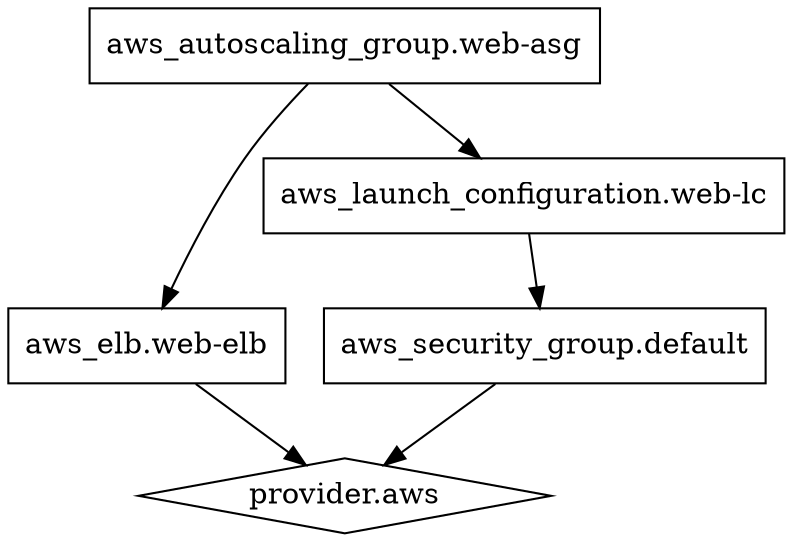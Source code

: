 digraph {
	compound = "true"
	newrank = "true"
	subgraph "root" {
		"[root] aws_autoscaling_group.web-asg" [label = "aws_autoscaling_group.web-asg", shape = "box"]
		"[root] aws_elb.web-elb" [label = "aws_elb.web-elb", shape = "box"]
		"[root] aws_launch_configuration.web-lc" [label = "aws_launch_configuration.web-lc", shape = "box"]
		"[root] aws_security_group.default" [label = "aws_security_group.default", shape = "box"]
		"[root] provider.aws" [label = "provider.aws", shape = "diamond"]
		"[root] aws_autoscaling_group.web-asg" -> "[root] aws_elb.web-elb"
		"[root] aws_autoscaling_group.web-asg" -> "[root] aws_launch_configuration.web-lc"
		"[root] aws_elb.web-elb" -> "[root] provider.aws"
		"[root] aws_launch_configuration.web-lc" -> "[root] aws_security_group.default"
		"[root] aws_security_group.default" -> "[root] provider.aws"
	}
}

